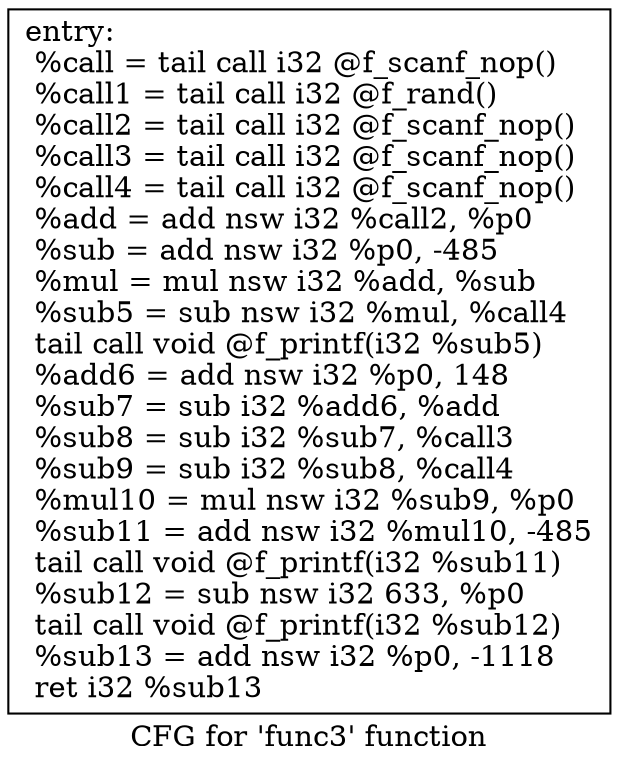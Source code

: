 digraph "CFG for 'func3' function" {
	label="CFG for 'func3' function";

	Node0x560642d6b970 [shape=record,label="{entry:\l  %call = tail call i32 @f_scanf_nop()\l  %call1 = tail call i32 @f_rand()\l  %call2 = tail call i32 @f_scanf_nop()\l  %call3 = tail call i32 @f_scanf_nop()\l  %call4 = tail call i32 @f_scanf_nop()\l  %add = add nsw i32 %call2, %p0\l  %sub = add nsw i32 %p0, -485\l  %mul = mul nsw i32 %add, %sub\l  %sub5 = sub nsw i32 %mul, %call4\l  tail call void @f_printf(i32 %sub5)\l  %add6 = add nsw i32 %p0, 148\l  %sub7 = sub i32 %add6, %add\l  %sub8 = sub i32 %sub7, %call3\l  %sub9 = sub i32 %sub8, %call4\l  %mul10 = mul nsw i32 %sub9, %p0\l  %sub11 = add nsw i32 %mul10, -485\l  tail call void @f_printf(i32 %sub11)\l  %sub12 = sub nsw i32 633, %p0\l  tail call void @f_printf(i32 %sub12)\l  %sub13 = add nsw i32 %p0, -1118\l  ret i32 %sub13\l}"];
}
